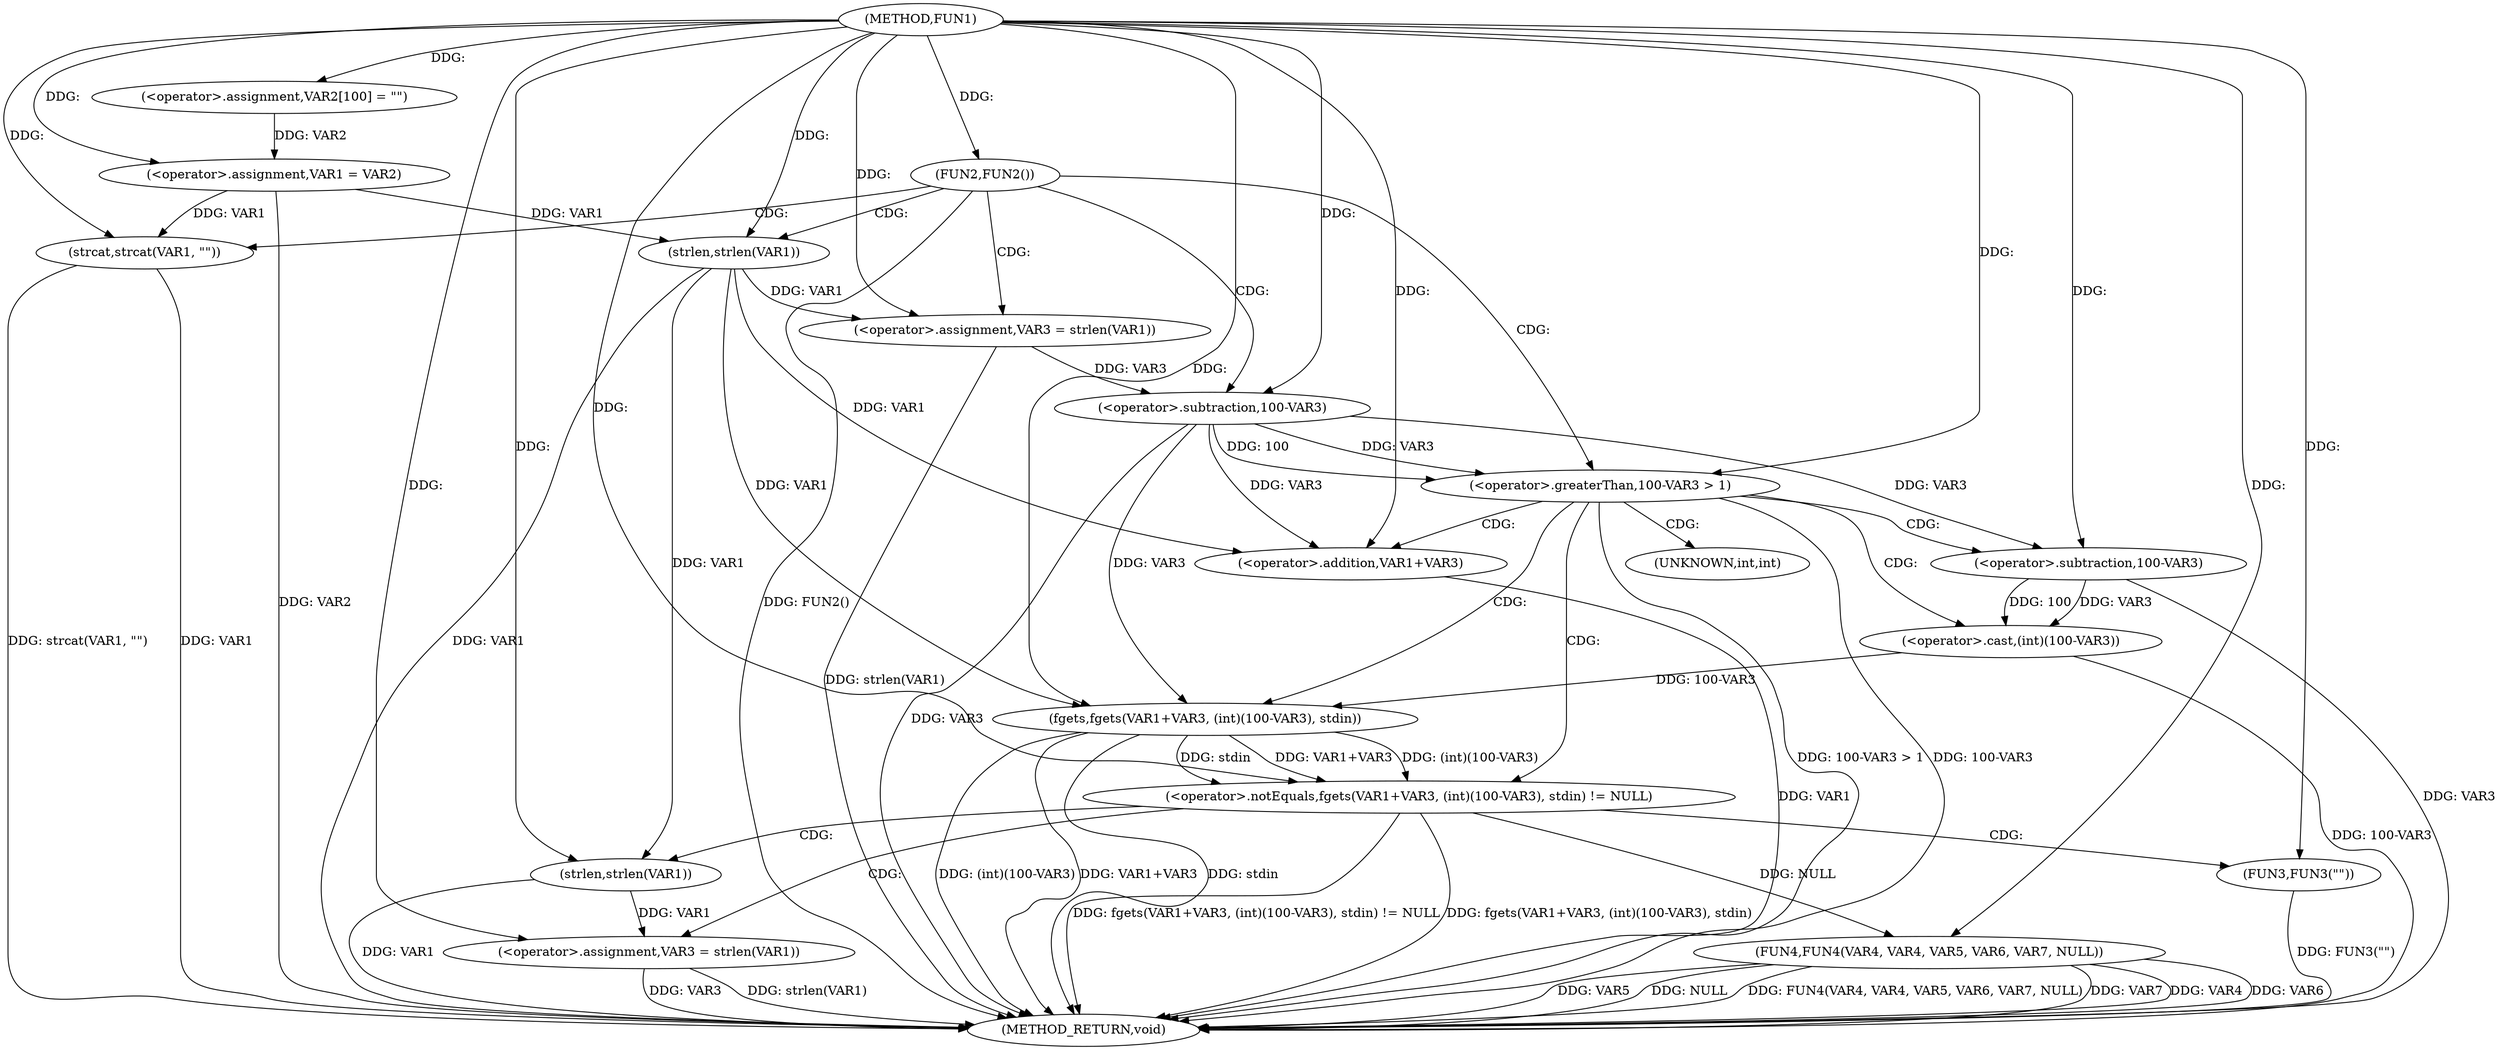 digraph FUN1 {  
"1000100" [label = "(METHOD,FUN1)" ]
"1000161" [label = "(METHOD_RETURN,void)" ]
"1000104" [label = "(<operator>.assignment,VAR2[100] = \"\")" ]
"1000107" [label = "(<operator>.assignment,VAR1 = VAR2)" ]
"1000111" [label = "(FUN2,FUN2())" ]
"1000115" [label = "(<operator>.assignment,VAR3 = strlen(VAR1))" ]
"1000117" [label = "(strlen,strlen(VAR1))" ]
"1000120" [label = "(<operator>.greaterThan,100-VAR3 > 1)" ]
"1000121" [label = "(<operator>.subtraction,100-VAR3)" ]
"1000127" [label = "(<operator>.notEquals,fgets(VAR1+VAR3, (int)(100-VAR3), stdin) != NULL)" ]
"1000128" [label = "(fgets,fgets(VAR1+VAR3, (int)(100-VAR3), stdin))" ]
"1000129" [label = "(<operator>.addition,VAR1+VAR3)" ]
"1000132" [label = "(<operator>.cast,(int)(100-VAR3))" ]
"1000134" [label = "(<operator>.subtraction,100-VAR3)" ]
"1000140" [label = "(<operator>.assignment,VAR3 = strlen(VAR1))" ]
"1000142" [label = "(strlen,strlen(VAR1))" ]
"1000147" [label = "(FUN3,FUN3(\"\"))" ]
"1000151" [label = "(strcat,strcat(VAR1, \"\"))" ]
"1000154" [label = "(FUN4,FUN4(VAR4, VAR4, VAR5, VAR6, VAR7, NULL))" ]
"1000133" [label = "(UNKNOWN,int,int)" ]
  "1000129" -> "1000161"  [ label = "DDG: VAR1"] 
  "1000140" -> "1000161"  [ label = "DDG: strlen(VAR1)"] 
  "1000154" -> "1000161"  [ label = "DDG: VAR5"] 
  "1000154" -> "1000161"  [ label = "DDG: NULL"] 
  "1000127" -> "1000161"  [ label = "DDG: fgets(VAR1+VAR3, (int)(100-VAR3), stdin) != NULL"] 
  "1000117" -> "1000161"  [ label = "DDG: VAR1"] 
  "1000154" -> "1000161"  [ label = "DDG: FUN4(VAR4, VAR4, VAR5, VAR6, VAR7, NULL)"] 
  "1000120" -> "1000161"  [ label = "DDG: 100-VAR3 > 1"] 
  "1000154" -> "1000161"  [ label = "DDG: VAR7"] 
  "1000115" -> "1000161"  [ label = "DDG: strlen(VAR1)"] 
  "1000151" -> "1000161"  [ label = "DDG: strcat(VAR1, \"\")"] 
  "1000121" -> "1000161"  [ label = "DDG: VAR3"] 
  "1000128" -> "1000161"  [ label = "DDG: (int)(100-VAR3)"] 
  "1000140" -> "1000161"  [ label = "DDG: VAR3"] 
  "1000151" -> "1000161"  [ label = "DDG: VAR1"] 
  "1000128" -> "1000161"  [ label = "DDG: VAR1+VAR3"] 
  "1000154" -> "1000161"  [ label = "DDG: VAR4"] 
  "1000154" -> "1000161"  [ label = "DDG: VAR6"] 
  "1000132" -> "1000161"  [ label = "DDG: 100-VAR3"] 
  "1000120" -> "1000161"  [ label = "DDG: 100-VAR3"] 
  "1000142" -> "1000161"  [ label = "DDG: VAR1"] 
  "1000134" -> "1000161"  [ label = "DDG: VAR3"] 
  "1000127" -> "1000161"  [ label = "DDG: fgets(VAR1+VAR3, (int)(100-VAR3), stdin)"] 
  "1000147" -> "1000161"  [ label = "DDG: FUN3(\"\")"] 
  "1000111" -> "1000161"  [ label = "DDG: FUN2()"] 
  "1000128" -> "1000161"  [ label = "DDG: stdin"] 
  "1000107" -> "1000161"  [ label = "DDG: VAR2"] 
  "1000100" -> "1000104"  [ label = "DDG: "] 
  "1000104" -> "1000107"  [ label = "DDG: VAR2"] 
  "1000100" -> "1000107"  [ label = "DDG: "] 
  "1000100" -> "1000111"  [ label = "DDG: "] 
  "1000117" -> "1000115"  [ label = "DDG: VAR1"] 
  "1000100" -> "1000115"  [ label = "DDG: "] 
  "1000107" -> "1000117"  [ label = "DDG: VAR1"] 
  "1000100" -> "1000117"  [ label = "DDG: "] 
  "1000121" -> "1000120"  [ label = "DDG: 100"] 
  "1000121" -> "1000120"  [ label = "DDG: VAR3"] 
  "1000100" -> "1000121"  [ label = "DDG: "] 
  "1000115" -> "1000121"  [ label = "DDG: VAR3"] 
  "1000100" -> "1000120"  [ label = "DDG: "] 
  "1000128" -> "1000127"  [ label = "DDG: VAR1+VAR3"] 
  "1000128" -> "1000127"  [ label = "DDG: (int)(100-VAR3)"] 
  "1000128" -> "1000127"  [ label = "DDG: stdin"] 
  "1000117" -> "1000128"  [ label = "DDG: VAR1"] 
  "1000100" -> "1000128"  [ label = "DDG: "] 
  "1000121" -> "1000128"  [ label = "DDG: VAR3"] 
  "1000117" -> "1000129"  [ label = "DDG: VAR1"] 
  "1000100" -> "1000129"  [ label = "DDG: "] 
  "1000121" -> "1000129"  [ label = "DDG: VAR3"] 
  "1000132" -> "1000128"  [ label = "DDG: 100-VAR3"] 
  "1000134" -> "1000132"  [ label = "DDG: 100"] 
  "1000134" -> "1000132"  [ label = "DDG: VAR3"] 
  "1000100" -> "1000134"  [ label = "DDG: "] 
  "1000121" -> "1000134"  [ label = "DDG: VAR3"] 
  "1000100" -> "1000127"  [ label = "DDG: "] 
  "1000142" -> "1000140"  [ label = "DDG: VAR1"] 
  "1000100" -> "1000140"  [ label = "DDG: "] 
  "1000100" -> "1000142"  [ label = "DDG: "] 
  "1000117" -> "1000142"  [ label = "DDG: VAR1"] 
  "1000100" -> "1000147"  [ label = "DDG: "] 
  "1000107" -> "1000151"  [ label = "DDG: VAR1"] 
  "1000100" -> "1000151"  [ label = "DDG: "] 
  "1000100" -> "1000154"  [ label = "DDG: "] 
  "1000127" -> "1000154"  [ label = "DDG: NULL"] 
  "1000111" -> "1000121"  [ label = "CDG: "] 
  "1000111" -> "1000120"  [ label = "CDG: "] 
  "1000111" -> "1000117"  [ label = "CDG: "] 
  "1000111" -> "1000151"  [ label = "CDG: "] 
  "1000111" -> "1000115"  [ label = "CDG: "] 
  "1000120" -> "1000127"  [ label = "CDG: "] 
  "1000120" -> "1000132"  [ label = "CDG: "] 
  "1000120" -> "1000128"  [ label = "CDG: "] 
  "1000120" -> "1000129"  [ label = "CDG: "] 
  "1000120" -> "1000133"  [ label = "CDG: "] 
  "1000120" -> "1000134"  [ label = "CDG: "] 
  "1000127" -> "1000142"  [ label = "CDG: "] 
  "1000127" -> "1000147"  [ label = "CDG: "] 
  "1000127" -> "1000140"  [ label = "CDG: "] 
}
